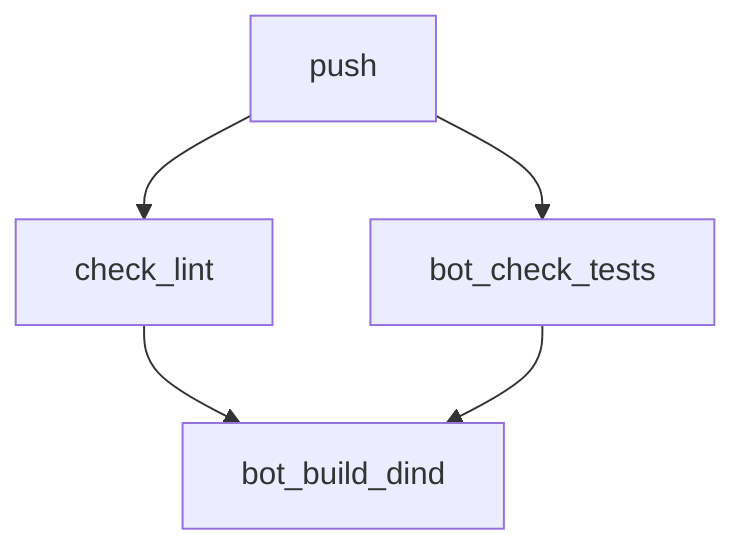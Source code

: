 graph TD

push --> check_lint
push --> bot_check_tests
check_lint --> bot_build_dind
bot_check_tests --> bot_build_dind